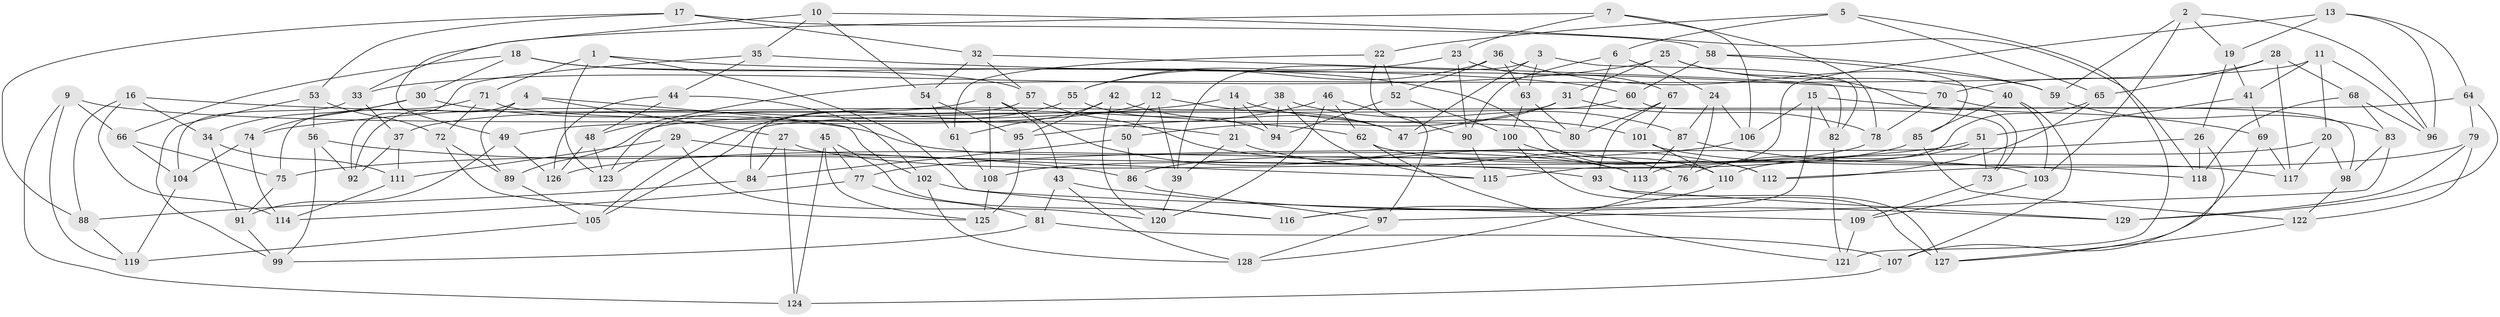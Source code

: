 // coarse degree distribution, {6: 0.15555555555555556, 4: 0.7222222222222222, 8: 0.044444444444444446, 5: 0.022222222222222223, 12: 0.011111111111111112, 10: 0.011111111111111112, 7: 0.011111111111111112, 14: 0.011111111111111112, 3: 0.011111111111111112}
// Generated by graph-tools (version 1.1) at 2025/20/03/04/25 18:20:30]
// undirected, 129 vertices, 258 edges
graph export_dot {
graph [start="1"]
  node [color=gray90,style=filled];
  1;
  2;
  3;
  4;
  5;
  6;
  7;
  8;
  9;
  10;
  11;
  12;
  13;
  14;
  15;
  16;
  17;
  18;
  19;
  20;
  21;
  22;
  23;
  24;
  25;
  26;
  27;
  28;
  29;
  30;
  31;
  32;
  33;
  34;
  35;
  36;
  37;
  38;
  39;
  40;
  41;
  42;
  43;
  44;
  45;
  46;
  47;
  48;
  49;
  50;
  51;
  52;
  53;
  54;
  55;
  56;
  57;
  58;
  59;
  60;
  61;
  62;
  63;
  64;
  65;
  66;
  67;
  68;
  69;
  70;
  71;
  72;
  73;
  74;
  75;
  76;
  77;
  78;
  79;
  80;
  81;
  82;
  83;
  84;
  85;
  86;
  87;
  88;
  89;
  90;
  91;
  92;
  93;
  94;
  95;
  96;
  97;
  98;
  99;
  100;
  101;
  102;
  103;
  104;
  105;
  106;
  107;
  108;
  109;
  110;
  111;
  112;
  113;
  114;
  115;
  116;
  117;
  118;
  119;
  120;
  121;
  122;
  123;
  124;
  125;
  126;
  127;
  128;
  129;
  1 -- 116;
  1 -- 71;
  1 -- 123;
  1 -- 60;
  2 -- 59;
  2 -- 19;
  2 -- 96;
  2 -- 103;
  3 -- 63;
  3 -- 47;
  3 -- 82;
  3 -- 39;
  4 -- 27;
  4 -- 89;
  4 -- 102;
  4 -- 92;
  5 -- 121;
  5 -- 6;
  5 -- 22;
  5 -- 65;
  6 -- 80;
  6 -- 24;
  6 -- 90;
  7 -- 106;
  7 -- 33;
  7 -- 23;
  7 -- 78;
  8 -- 108;
  8 -- 113;
  8 -- 37;
  8 -- 43;
  9 -- 66;
  9 -- 119;
  9 -- 124;
  9 -- 21;
  10 -- 54;
  10 -- 35;
  10 -- 49;
  10 -- 118;
  11 -- 41;
  11 -- 96;
  11 -- 48;
  11 -- 20;
  12 -- 39;
  12 -- 47;
  12 -- 49;
  12 -- 50;
  13 -- 96;
  13 -- 19;
  13 -- 115;
  13 -- 64;
  14 -- 94;
  14 -- 101;
  14 -- 21;
  14 -- 74;
  15 -- 106;
  15 -- 116;
  15 -- 82;
  15 -- 69;
  16 -- 88;
  16 -- 62;
  16 -- 114;
  16 -- 34;
  17 -- 88;
  17 -- 32;
  17 -- 53;
  17 -- 58;
  18 -- 30;
  18 -- 112;
  18 -- 66;
  18 -- 57;
  19 -- 41;
  19 -- 26;
  20 -- 98;
  20 -- 117;
  20 -- 110;
  21 -- 112;
  21 -- 39;
  22 -- 52;
  22 -- 61;
  22 -- 97;
  23 -- 55;
  23 -- 67;
  23 -- 90;
  24 -- 106;
  24 -- 76;
  24 -- 87;
  25 -- 73;
  25 -- 31;
  25 -- 33;
  25 -- 40;
  26 -- 118;
  26 -- 77;
  26 -- 127;
  27 -- 84;
  27 -- 93;
  27 -- 124;
  28 -- 68;
  28 -- 117;
  28 -- 65;
  28 -- 70;
  29 -- 115;
  29 -- 111;
  29 -- 120;
  29 -- 123;
  30 -- 74;
  30 -- 113;
  30 -- 34;
  31 -- 50;
  31 -- 78;
  31 -- 47;
  32 -- 57;
  32 -- 82;
  32 -- 54;
  33 -- 37;
  33 -- 104;
  34 -- 111;
  34 -- 91;
  35 -- 44;
  35 -- 92;
  35 -- 70;
  36 -- 59;
  36 -- 63;
  36 -- 52;
  36 -- 55;
  37 -- 92;
  37 -- 111;
  38 -- 84;
  38 -- 115;
  38 -- 94;
  38 -- 87;
  39 -- 120;
  40 -- 107;
  40 -- 85;
  40 -- 103;
  41 -- 69;
  41 -- 51;
  42 -- 120;
  42 -- 47;
  42 -- 95;
  42 -- 61;
  43 -- 81;
  43 -- 129;
  43 -- 128;
  44 -- 126;
  44 -- 102;
  44 -- 48;
  45 -- 77;
  45 -- 116;
  45 -- 125;
  45 -- 124;
  46 -- 62;
  46 -- 95;
  46 -- 90;
  46 -- 120;
  48 -- 123;
  48 -- 126;
  49 -- 126;
  49 -- 91;
  50 -- 84;
  50 -- 86;
  51 -- 76;
  51 -- 73;
  51 -- 75;
  52 -- 94;
  52 -- 100;
  53 -- 56;
  53 -- 99;
  53 -- 72;
  54 -- 95;
  54 -- 61;
  55 -- 105;
  55 -- 94;
  56 -- 99;
  56 -- 86;
  56 -- 92;
  57 -- 123;
  57 -- 76;
  58 -- 60;
  58 -- 85;
  58 -- 59;
  59 -- 83;
  60 -- 89;
  60 -- 73;
  61 -- 108;
  62 -- 103;
  62 -- 121;
  63 -- 80;
  63 -- 100;
  64 -- 79;
  64 -- 129;
  64 -- 105;
  65 -- 113;
  65 -- 112;
  66 -- 75;
  66 -- 104;
  67 -- 80;
  67 -- 93;
  67 -- 101;
  68 -- 83;
  68 -- 96;
  68 -- 118;
  69 -- 117;
  69 -- 107;
  70 -- 78;
  70 -- 98;
  71 -- 75;
  71 -- 80;
  71 -- 72;
  72 -- 125;
  72 -- 89;
  73 -- 109;
  74 -- 114;
  74 -- 104;
  75 -- 91;
  76 -- 128;
  77 -- 81;
  77 -- 114;
  78 -- 86;
  79 -- 122;
  79 -- 112;
  79 -- 129;
  81 -- 99;
  81 -- 107;
  82 -- 121;
  83 -- 98;
  83 -- 97;
  84 -- 88;
  85 -- 108;
  85 -- 122;
  86 -- 97;
  87 -- 113;
  87 -- 118;
  88 -- 119;
  89 -- 105;
  90 -- 115;
  91 -- 99;
  93 -- 127;
  93 -- 129;
  95 -- 125;
  97 -- 128;
  98 -- 122;
  100 -- 110;
  100 -- 127;
  101 -- 117;
  101 -- 110;
  102 -- 128;
  102 -- 109;
  103 -- 109;
  104 -- 119;
  105 -- 119;
  106 -- 126;
  107 -- 124;
  108 -- 125;
  109 -- 121;
  110 -- 116;
  111 -- 114;
  122 -- 127;
}
